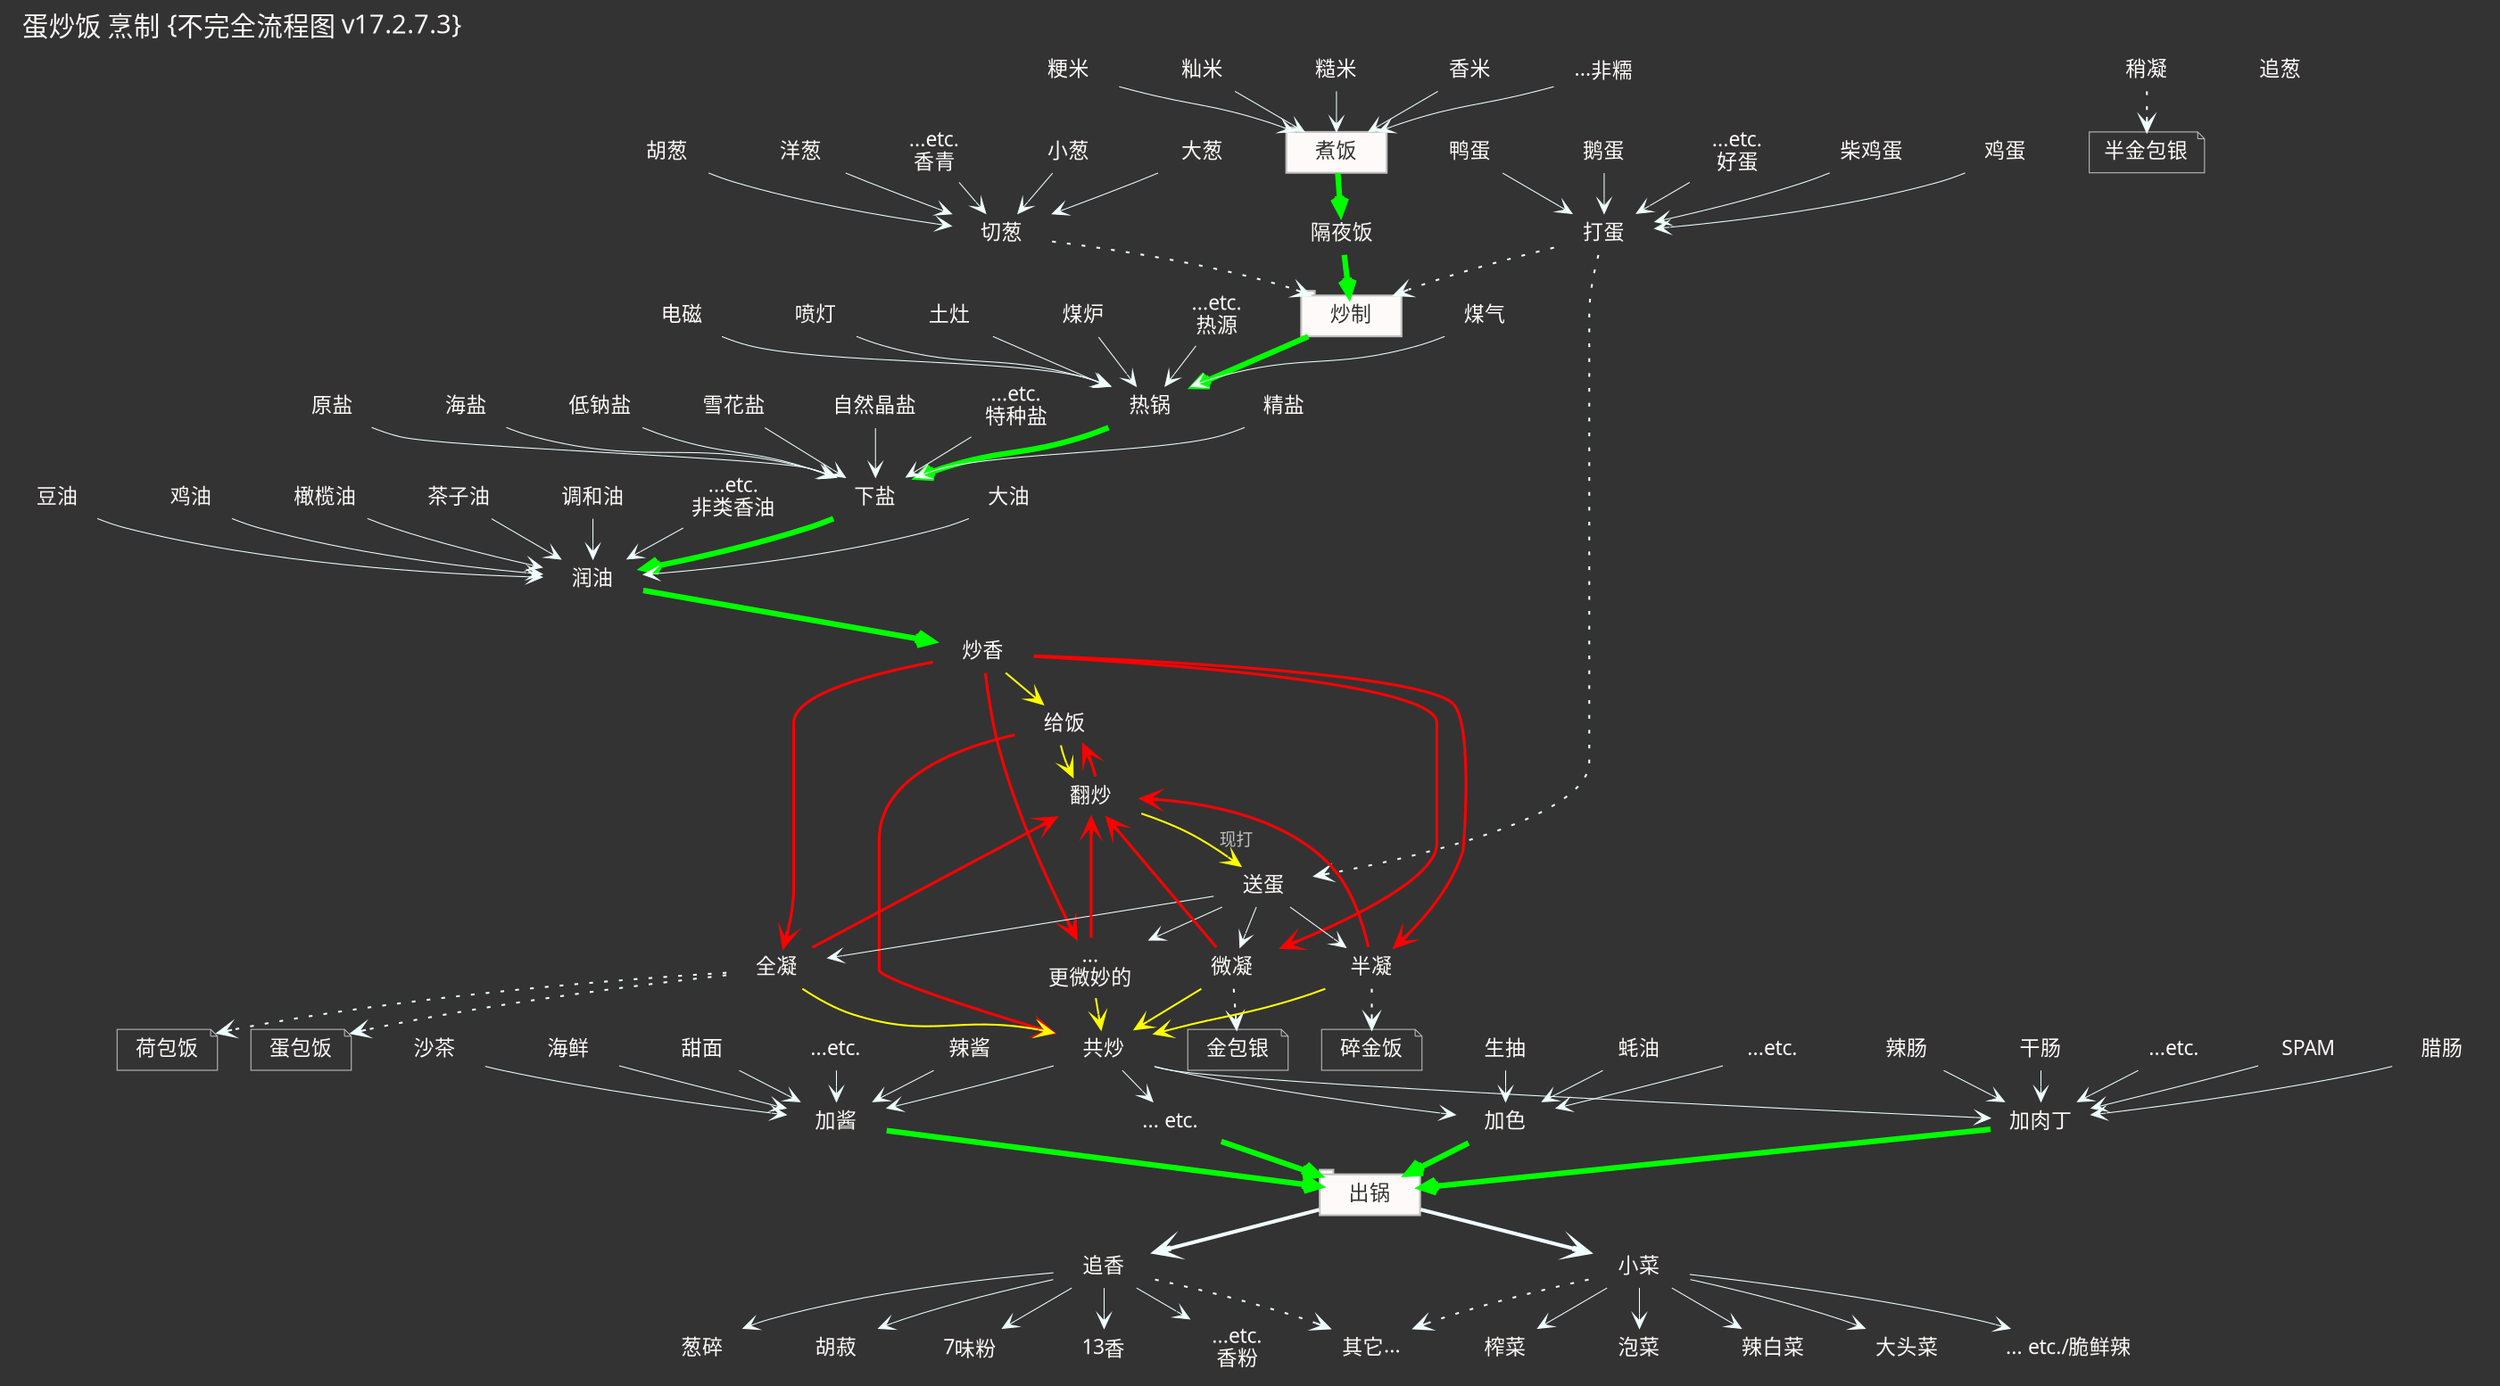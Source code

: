 digraph map4fired2rice {
    /*生成命令:
$ dot -Tpng fired-rice-egg-mapping.dot -o fired-rice-egg-mapping.png
 -Tcmapx -o path2pythoneer.map
    全局设定
    */
    graph [label="蛋炒饭 烹制 {不完全流程图 v17.2.7.3}"
        ,fontsize=14.0,fontcolor=snow
        ,fontname="Noto Sans S Chinese Medium"
        ,labeljust="l",labelloc="t",center=1
        ,ranksep=0.2,ratio=compress
        ,rankdir=TB
        ,bgcolor="#333333"
        ];
    //,style="filled,setlinewidth(0.5)",fillcolor="#333333"    

    node[fontsize=11.0,height=0.3
        ,fontname="Noto Sans S Chinese DemiLight"
        ,style="setlinewidth(0.5)"
        ,color=gray,fontcolor=snow
        ,shape=plaintext
        ];

    edge [fontsize=9.0,fontcolor=gray
        ,fontname="Noto Sans S Chinese Light"
        ,color=azure
        ,arrowsize=0.8,arrowhead=vee,arrowtail=none
        ,style="setlinewidth(0.5)"
        ];
/*
    src [label="源码",shape=ellipse,style="filled,dashed,setlinewidth(5)"
        ,color="#333333",fillcolor=dimgray
        ,URL="http://code.google.com/p/zoomquiet/source/browse/dot/obp/csdndr1-km.dot?repo=tangle"];
{l_mid l_dev l_hack}->pythonic [style="dotted,setlinewidth(1)"];

    root->l_mid->l_dev->l_hack[color=green,style="setlinewidth(4)"];

    st0 [label="备料",shape=tab,
            style="filled",fillcolor=snow,fontcolor="#333333"];

        mRice [label="煮饭"];
*/
    

        R0 [label="粳米"];
        R1 [label="籼米"];
        R2 [label="糙米"];
        R3 [label="香米"];
        Rn [label="...非糥"];
    {R0 R1 R2 R3 Rn}->mRice;
    mRice [label="煮饭",shape=tab,
            style="filled",fillcolor=snow,fontcolor="#333333"];
        
        oRice [label="隔夜饭"];
        cCong [label="切葱"];
            C0 [label="小葱"];
            C1 [label="大葱"];
            C2 [label="胡葱"];
            C3 [label="洋葱"];
            Cn [label="...etc.\n香青"];
        {C0 C1 C2 C3 Cn}->cCong;

            E0 [label="柴鸡蛋"] ;
            E1 [label="鸡蛋"] ;
            E2 [label="鸭蛋"] ;
            E3 [label="鹅蛋"] ;
            En [label="...etc.\n好蛋"] ;
        {E0 E1 E2 E3 En}->mEgg;
        mEgg [label="打蛋"] ;

    {cCong mEgg}->st1 [style="dotted,setlinewidth(1)"]; 
    mRice->oRice->st1 [color=green, style="setlinewidth(3)"]; 

    st1 [label="炒制",shape=tab,
            style="filled",fillcolor=snow,fontcolor="#333333"];


            H0 [label="煤气"];
            H1 [label="电磁"];
            H2 [label="喷灯"];
            H3 [label="土灶"];
            H4 [label="煤炉"];
            Hn [label="...etc.\n热源"];
        {H0 H1 H2 H3 H4 Hn}->hGuo ;
        hGuo [label="热锅"];
            S0 [label="精盐"];
            S1 [label="原盐"];
            S2 [label="海盐"];
            S3 [label="低钠盐"];
            S4 [label="雪花盐"];
            S5 [label="自然晶盐"];
            Sn [label="...etc.\n特种盐"];
        {S0 S1 S2 S3 S4 S5 Sn}->aSlat;
        aSlat [label="下盐"];
            O0 [label="大油"];
            O1 [label="豆油"];
            O2 [label="鸡油"];
            O3 [label="橄榄油"];
            O4 [label="茶子油"];
            O5 [label="调和油"];
            On [label="...etc.\n非类香油"];
        {O0 O1 O2 O3 O4 O5 On}->aOil;
        aOil [label="润油"];
        fCong [label="炒香"];
        aRice [label="给饭"];
        aFired [label="翻炒"];

        aEgg [label="送蛋"];
            fE0 [label="微凝"];
                fER0 [label="金包银",shape=note];
            fE1 [label="稍凝"];
                fER1 [label="半金包银",shape=note];
            fE2 [label="半凝"];
                fER2 [label="碎金饭",shape=note];
            fE3 [label="全凝"];
                fER3 [label="荷包饭",shape=note];
                fER4 [label="蛋包饭",shape=note];
            fEn [label="...\n更微妙的"];
        aEgg->{fE0 fE2 fE3 fEn};
            fE0->fER0 [style="dotted"];
            fE1->fER1 [style="dotted"];
            fE2->fER2 [style="dotted"];
            fE3->{fER3 fER4} [style="dotted"];

        fAll [label="共炒"];
            A0 [label="加肉丁"];
                A00 [label="SPAM"];
                A01 [label="腊肠"];
                A02 [label="辣肠"];
                A03 [label="干肠"];
                A0n [label="...etc."];
                {A00 A01 A02 A03 A0n}->A0;
            A1 [label="加酱"];
                A10 [label="辣酱"];
                A11 [label="沙茶"];
                A12 [label="海鲜"];
                A13 [label="甜面"];
                A1n [label="...etc."];
                {A10 A11 A12 A13 A1n}->A1;
            A2 [label="加色"];
                A20 [label="生抽"];
                A21 [label="蚝油"];
                A2n [label="...etc."];
                {A20 A21 A2n}->A2;
            An [label="... etc."];
        fAll->{A0 A1 A2 An};


    st1->hGuo->aSlat->aOil->fCong [color=green, style="setlinewidth(3)"]; 


        fCong->aRice->aFired [color=yellow, style="setlinewidth(1)"]; 
        aFired->aEgg [label="现打", color=yellow, style="setlinewidth(1)"];

        {fE0 fE2 fE3 fEn}->fAll [color=yellow, style="setlinewidth(1)"];

        fCong->{fE0 fE2 fE3 fEn}->aFired->aRice->fAll [color=red
                                            , style="setlinewidth(1.5)"];
        mEgg->aEgg [style="dotted,setlinewidth(1)"]; 


    st2 [label="出锅",shape=tab,
            style="filled",fillcolor=snow,fontcolor="#333333"];

        pXiang [label="追香"];
            pA0 [label="葱碎"];
            pA1 [label="胡菽"];
            pA7 [label="7味粉"];
            pA13 [label="13香"];
            pAn [label="...etc.\n香粉"];
            pXiang->{pA0 pA1 pA7 pA13 pAn};
        aCong [label="追葱"];
        aCai [label="小菜"];
            AC0 [label="榨菜"];
            AC1 [label="泡菜"];
            AC2 [label="辣白菜"];
            AC3 [label="大头菜"];
            ACn [label="... etc./脆鲜辣"];
            aCai->{AC0 AC1 AC2 AC3 ACn};
        aOthers [label="其它..."];

    {A0 A1 A2 An}->st2 [color=green, style="setlinewidth(3)"]; 
        st2->{pXiang aCai} [style="setlinewidth(2)"]; 
        {pXiang aCai}->aOthers [style="dotted,setlinewidth(1)"]; 


    /*
    st0->st1 [style="setlinewidth(3)"]; 
    root->want->greateam [style="setlinewidth(4)"];
        greateam->aka->grown [style="setlinewidth(3)"];

    grown->{hr goal} ;
    grown->km->wiki [style="setlinewidth(2)"];
        km->{KmFormula kmeg} ;

        wiki->acteam->soul [style="setlinewidth(1)"];
            soul->EK;
        wiki->{what cando spread};
            spread->game [style="setlinewidth(1)"];
            spread->{analyse EK};
    analyse->rooterms;

    {rooterms game aka}->Kaopulity [style="setlinewidth(2)"];

    {hr goal km what acteam EK}->etc [style="dotted"];


    nodeA->nodeB [label="日常",color=azure,style="setlinewidth(1)"];
    nodeA->nodeB [label="活跃",color=azure,style="setlinewidth(2)"];
    nodeA->nodeB [label="兴奋",color=azure,style="setlinewidth(3)"];
    lotsMon->existProg;
        tonesOptions->existProg;
    etc->l_hack;
    
    */


    edge [style=invis];

}
